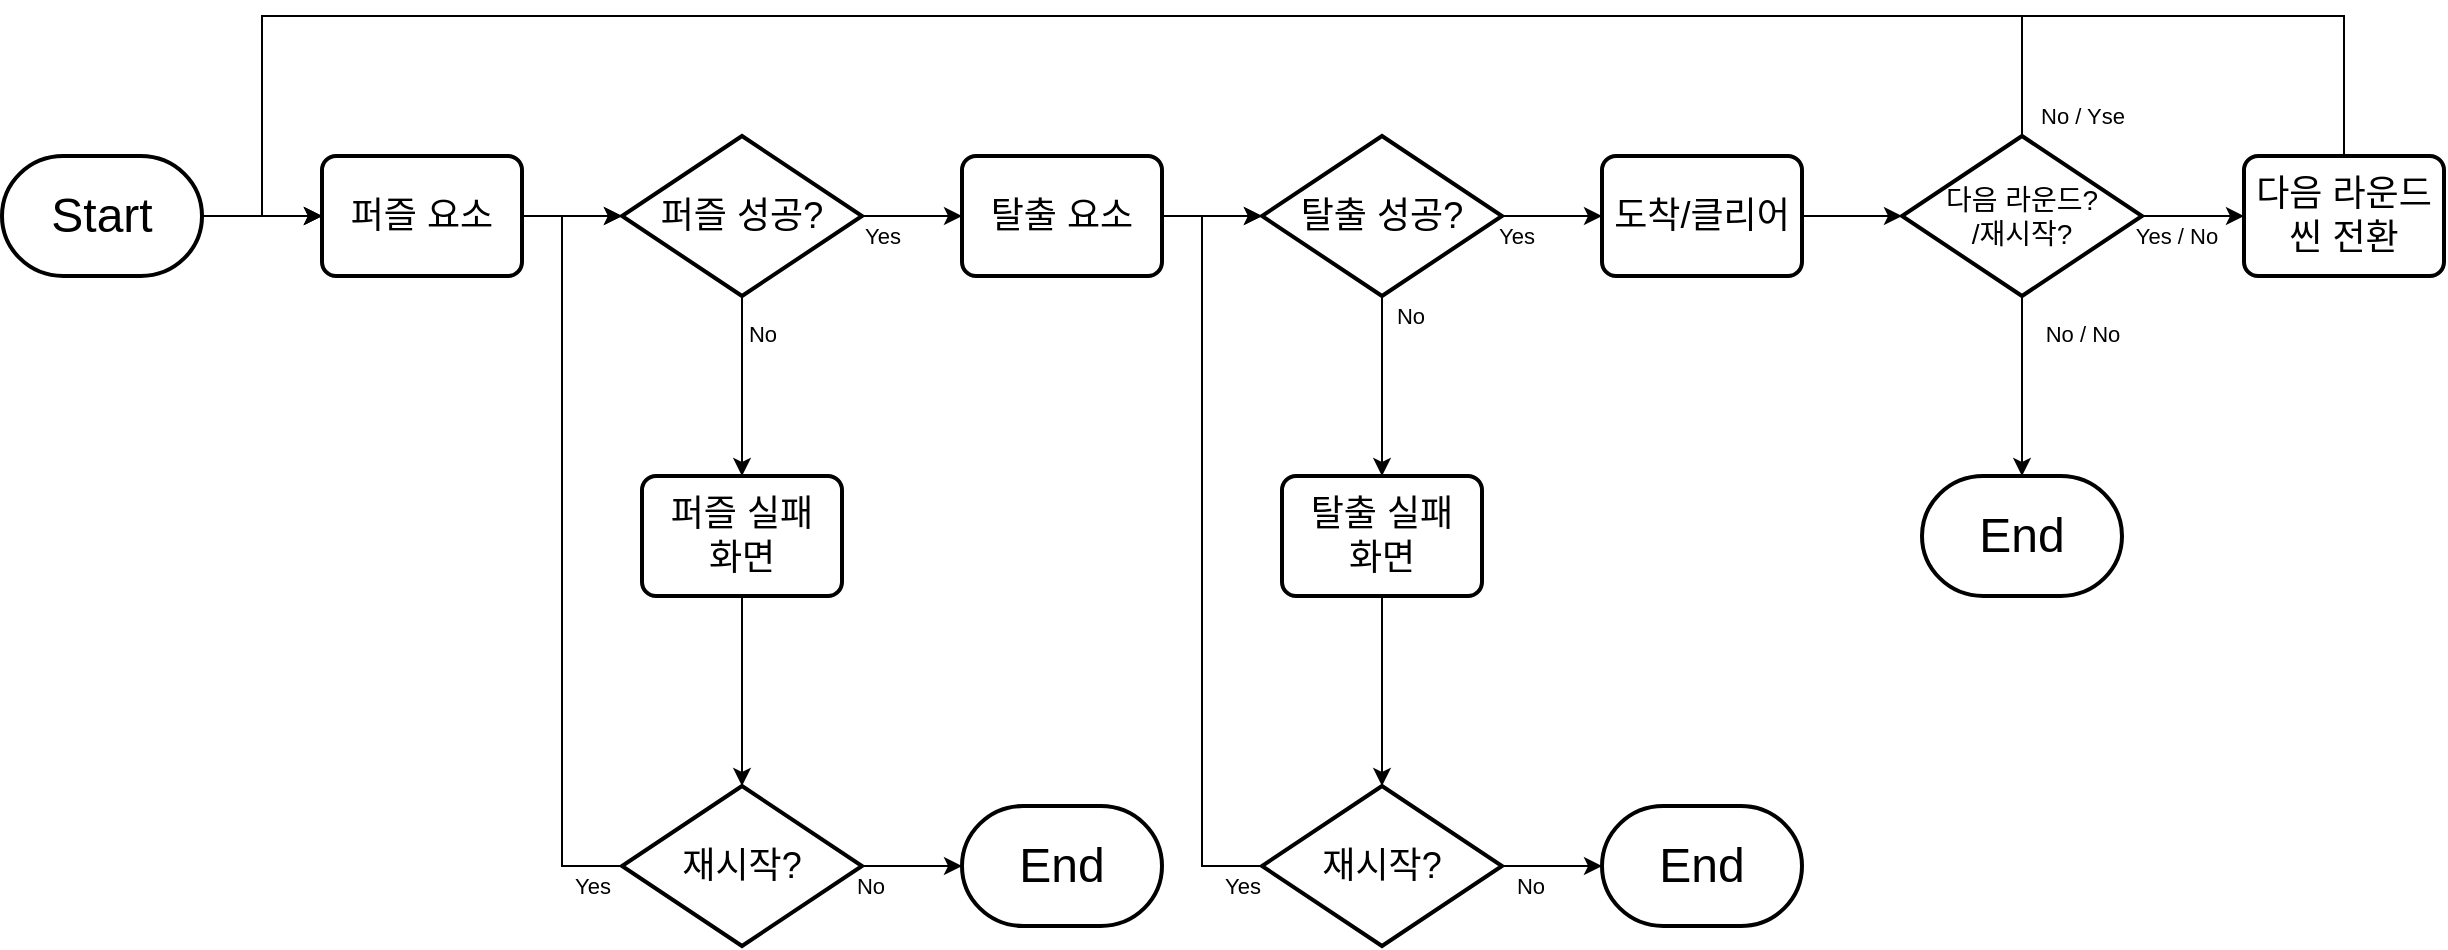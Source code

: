 <mxfile version="22.0.8" type="device">
  <diagram name="페이지-1" id="f0xu3ndBlFfivG4ofLga">
    <mxGraphModel dx="2074" dy="1110" grid="1" gridSize="10" guides="1" tooltips="1" connect="1" arrows="1" fold="1" page="1" pageScale="1" pageWidth="827" pageHeight="1169" math="0" shadow="0">
      <root>
        <mxCell id="0" />
        <mxCell id="1" parent="0" />
        <mxCell id="z-I2si_UCbEsqX-nrp_h-4" style="edgeStyle=orthogonalEdgeStyle;rounded=0;orthogonalLoop=1;jettySize=auto;html=1;exitX=1;exitY=0.5;exitDx=0;exitDy=0;exitPerimeter=0;entryX=0;entryY=0.5;entryDx=0;entryDy=0;" parent="1" source="z-I2si_UCbEsqX-nrp_h-1" target="z-I2si_UCbEsqX-nrp_h-2" edge="1">
          <mxGeometry relative="1" as="geometry" />
        </mxCell>
        <mxCell id="z-I2si_UCbEsqX-nrp_h-1" value="&lt;font style=&quot;font-size: 24px;&quot;&gt;Start&lt;/font&gt;" style="strokeWidth=2;html=1;shape=mxgraph.flowchart.terminator;whiteSpace=wrap;" parent="1" vertex="1">
          <mxGeometry x="70" y="270" width="100" height="60" as="geometry" />
        </mxCell>
        <mxCell id="z-I2si_UCbEsqX-nrp_h-2" value="&lt;font style=&quot;font-size: 18px;&quot;&gt;퍼즐 요소&lt;/font&gt;" style="rounded=1;whiteSpace=wrap;html=1;absoluteArcSize=1;arcSize=14;strokeWidth=2;" parent="1" vertex="1">
          <mxGeometry x="230" y="270" width="100" height="60" as="geometry" />
        </mxCell>
        <mxCell id="z-I2si_UCbEsqX-nrp_h-11" style="edgeStyle=orthogonalEdgeStyle;rounded=0;orthogonalLoop=1;jettySize=auto;html=1;exitX=1;exitY=0.5;exitDx=0;exitDy=0;exitPerimeter=0;entryX=0;entryY=0.5;entryDx=0;entryDy=0;" parent="1" source="z-I2si_UCbEsqX-nrp_h-3" target="z-I2si_UCbEsqX-nrp_h-6" edge="1">
          <mxGeometry relative="1" as="geometry" />
        </mxCell>
        <mxCell id="z-I2si_UCbEsqX-nrp_h-20" value="Yes" style="edgeLabel;html=1;align=center;verticalAlign=middle;resizable=0;points=[];" parent="z-I2si_UCbEsqX-nrp_h-11" vertex="1" connectable="0">
          <mxGeometry x="-0.7" y="-1" relative="1" as="geometry">
            <mxPoint x="2" y="9" as="offset" />
          </mxGeometry>
        </mxCell>
        <mxCell id="z-I2si_UCbEsqX-nrp_h-31" style="edgeStyle=orthogonalEdgeStyle;rounded=0;orthogonalLoop=1;jettySize=auto;html=1;exitX=0.5;exitY=1;exitDx=0;exitDy=0;exitPerimeter=0;entryX=0.5;entryY=0;entryDx=0;entryDy=0;" parent="1" source="z-I2si_UCbEsqX-nrp_h-3" target="z-I2si_UCbEsqX-nrp_h-26" edge="1">
          <mxGeometry relative="1" as="geometry" />
        </mxCell>
        <mxCell id="z-I2si_UCbEsqX-nrp_h-48" value="No" style="edgeLabel;html=1;align=center;verticalAlign=middle;resizable=0;points=[];" parent="z-I2si_UCbEsqX-nrp_h-31" vertex="1" connectable="0">
          <mxGeometry x="-0.56" y="-2" relative="1" as="geometry">
            <mxPoint x="12" y="-1" as="offset" />
          </mxGeometry>
        </mxCell>
        <mxCell id="z-I2si_UCbEsqX-nrp_h-3" value="&lt;font style=&quot;font-size: 18px;&quot;&gt;퍼즐 성공?&lt;/font&gt;" style="strokeWidth=2;html=1;shape=mxgraph.flowchart.decision;whiteSpace=wrap;" parent="1" vertex="1">
          <mxGeometry x="380" y="260" width="120" height="80" as="geometry" />
        </mxCell>
        <mxCell id="z-I2si_UCbEsqX-nrp_h-5" style="edgeStyle=orthogonalEdgeStyle;rounded=0;orthogonalLoop=1;jettySize=auto;html=1;exitX=1;exitY=0.5;exitDx=0;exitDy=0;entryX=0;entryY=0.5;entryDx=0;entryDy=0;entryPerimeter=0;" parent="1" source="z-I2si_UCbEsqX-nrp_h-2" target="z-I2si_UCbEsqX-nrp_h-3" edge="1">
          <mxGeometry relative="1" as="geometry" />
        </mxCell>
        <mxCell id="z-I2si_UCbEsqX-nrp_h-6" value="&lt;font style=&quot;font-size: 18px;&quot;&gt;탈출 요소&lt;/font&gt;" style="rounded=1;whiteSpace=wrap;html=1;absoluteArcSize=1;arcSize=14;strokeWidth=2;" parent="1" vertex="1">
          <mxGeometry x="550" y="270" width="100" height="60" as="geometry" />
        </mxCell>
        <mxCell id="z-I2si_UCbEsqX-nrp_h-13" style="edgeStyle=orthogonalEdgeStyle;rounded=0;orthogonalLoop=1;jettySize=auto;html=1;exitX=1;exitY=0.5;exitDx=0;exitDy=0;exitPerimeter=0;entryX=0;entryY=0.5;entryDx=0;entryDy=0;" parent="1" source="z-I2si_UCbEsqX-nrp_h-7" target="z-I2si_UCbEsqX-nrp_h-8" edge="1">
          <mxGeometry relative="1" as="geometry" />
        </mxCell>
        <mxCell id="z-I2si_UCbEsqX-nrp_h-33" style="edgeStyle=orthogonalEdgeStyle;rounded=0;orthogonalLoop=1;jettySize=auto;html=1;exitX=0.5;exitY=1;exitDx=0;exitDy=0;exitPerimeter=0;entryX=0.5;entryY=0;entryDx=0;entryDy=0;" parent="1" source="z-I2si_UCbEsqX-nrp_h-7" target="z-I2si_UCbEsqX-nrp_h-27" edge="1">
          <mxGeometry relative="1" as="geometry" />
        </mxCell>
        <mxCell id="z-I2si_UCbEsqX-nrp_h-7" value="&lt;font style=&quot;font-size: 18px;&quot;&gt;탈출 성공?&lt;/font&gt;" style="strokeWidth=2;html=1;shape=mxgraph.flowchart.decision;whiteSpace=wrap;" parent="1" vertex="1">
          <mxGeometry x="700" y="260" width="120" height="80" as="geometry" />
        </mxCell>
        <mxCell id="z-I2si_UCbEsqX-nrp_h-8" value="&lt;font style=&quot;font-size: 18px;&quot;&gt;도착/클리어&lt;/font&gt;" style="rounded=1;whiteSpace=wrap;html=1;absoluteArcSize=1;arcSize=14;strokeWidth=2;" parent="1" vertex="1">
          <mxGeometry x="870" y="270" width="100" height="60" as="geometry" />
        </mxCell>
        <mxCell id="z-I2si_UCbEsqX-nrp_h-15" style="edgeStyle=orthogonalEdgeStyle;rounded=0;orthogonalLoop=1;jettySize=auto;html=1;exitX=1;exitY=0.5;exitDx=0;exitDy=0;exitPerimeter=0;entryX=0;entryY=0.5;entryDx=0;entryDy=0;" parent="1" source="z-I2si_UCbEsqX-nrp_h-9" target="z-I2si_UCbEsqX-nrp_h-10" edge="1">
          <mxGeometry relative="1" as="geometry" />
        </mxCell>
        <mxCell id="z-I2si_UCbEsqX-nrp_h-56" value="Yes / No" style="edgeLabel;html=1;align=center;verticalAlign=middle;resizable=0;points=[];" parent="z-I2si_UCbEsqX-nrp_h-15" vertex="1" connectable="0">
          <mxGeometry x="-0.333" y="-4" relative="1" as="geometry">
            <mxPoint y="6" as="offset" />
          </mxGeometry>
        </mxCell>
        <mxCell id="z-I2si_UCbEsqX-nrp_h-37" style="edgeStyle=orthogonalEdgeStyle;rounded=0;orthogonalLoop=1;jettySize=auto;html=1;exitX=0.5;exitY=0;exitDx=0;exitDy=0;exitPerimeter=0;entryX=0;entryY=0.5;entryDx=0;entryDy=0;" parent="1" source="z-I2si_UCbEsqX-nrp_h-9" target="z-I2si_UCbEsqX-nrp_h-2" edge="1">
          <mxGeometry relative="1" as="geometry">
            <Array as="points">
              <mxPoint x="1080" y="200" />
              <mxPoint x="200" y="200" />
              <mxPoint x="200" y="300" />
            </Array>
          </mxGeometry>
        </mxCell>
        <mxCell id="z-I2si_UCbEsqX-nrp_h-57" value="No / Yse" style="edgeLabel;html=1;align=center;verticalAlign=middle;resizable=0;points=[];" parent="z-I2si_UCbEsqX-nrp_h-37" vertex="1" connectable="0">
          <mxGeometry x="-0.973" y="-4" relative="1" as="geometry">
            <mxPoint x="26" y="4" as="offset" />
          </mxGeometry>
        </mxCell>
        <mxCell id="z-I2si_UCbEsqX-nrp_h-9" value="&lt;font style=&quot;font-size: 14px;&quot;&gt;다음 라운드?&lt;br&gt;/재시작?&lt;/font&gt;" style="strokeWidth=2;html=1;shape=mxgraph.flowchart.decision;whiteSpace=wrap;" parent="1" vertex="1">
          <mxGeometry x="1020" y="260" width="120" height="80" as="geometry" />
        </mxCell>
        <mxCell id="z-I2si_UCbEsqX-nrp_h-36" style="edgeStyle=orthogonalEdgeStyle;rounded=0;orthogonalLoop=1;jettySize=auto;html=1;exitX=0.5;exitY=0;exitDx=0;exitDy=0;entryX=0;entryY=0.5;entryDx=0;entryDy=0;" parent="1" source="z-I2si_UCbEsqX-nrp_h-10" target="z-I2si_UCbEsqX-nrp_h-2" edge="1">
          <mxGeometry relative="1" as="geometry">
            <Array as="points">
              <mxPoint x="1241" y="200" />
              <mxPoint x="200" y="200" />
              <mxPoint x="200" y="300" />
            </Array>
          </mxGeometry>
        </mxCell>
        <mxCell id="z-I2si_UCbEsqX-nrp_h-10" value="&lt;font style=&quot;font-size: 18px;&quot;&gt;다음 라운드&lt;br&gt;씬 전환&lt;/font&gt;" style="rounded=1;whiteSpace=wrap;html=1;absoluteArcSize=1;arcSize=14;strokeWidth=2;" parent="1" vertex="1">
          <mxGeometry x="1191" y="270" width="100" height="60" as="geometry" />
        </mxCell>
        <mxCell id="z-I2si_UCbEsqX-nrp_h-12" style="edgeStyle=orthogonalEdgeStyle;rounded=0;orthogonalLoop=1;jettySize=auto;html=1;exitX=1;exitY=0.5;exitDx=0;exitDy=0;entryX=0;entryY=0.5;entryDx=0;entryDy=0;entryPerimeter=0;" parent="1" source="z-I2si_UCbEsqX-nrp_h-6" target="z-I2si_UCbEsqX-nrp_h-7" edge="1">
          <mxGeometry relative="1" as="geometry" />
        </mxCell>
        <mxCell id="z-I2si_UCbEsqX-nrp_h-14" style="edgeStyle=orthogonalEdgeStyle;rounded=0;orthogonalLoop=1;jettySize=auto;html=1;exitX=1;exitY=0.5;exitDx=0;exitDy=0;entryX=0;entryY=0.5;entryDx=0;entryDy=0;entryPerimeter=0;" parent="1" source="z-I2si_UCbEsqX-nrp_h-8" target="z-I2si_UCbEsqX-nrp_h-9" edge="1">
          <mxGeometry relative="1" as="geometry" />
        </mxCell>
        <mxCell id="z-I2si_UCbEsqX-nrp_h-23" value="Yes" style="edgeLabel;html=1;align=center;verticalAlign=middle;resizable=0;points=[];" parent="1" vertex="1" connectable="0">
          <mxGeometry x="827" y="310" as="geometry" />
        </mxCell>
        <mxCell id="z-I2si_UCbEsqX-nrp_h-26" value="&lt;font style=&quot;font-size: 18px;&quot;&gt;퍼즐 실패&lt;br&gt;화면&lt;/font&gt;" style="rounded=1;whiteSpace=wrap;html=1;absoluteArcSize=1;arcSize=14;strokeWidth=2;" parent="1" vertex="1">
          <mxGeometry x="390" y="430" width="100" height="60" as="geometry" />
        </mxCell>
        <mxCell id="z-I2si_UCbEsqX-nrp_h-27" value="&lt;font style=&quot;font-size: 18px;&quot;&gt;탈출 실패&lt;br&gt;화면&lt;/font&gt;" style="rounded=1;whiteSpace=wrap;html=1;absoluteArcSize=1;arcSize=14;strokeWidth=2;" parent="1" vertex="1">
          <mxGeometry x="710" y="430" width="100" height="60" as="geometry" />
        </mxCell>
        <mxCell id="z-I2si_UCbEsqX-nrp_h-28" value="&lt;font style=&quot;font-size: 24px;&quot;&gt;End&lt;/font&gt;" style="strokeWidth=2;html=1;shape=mxgraph.flowchart.terminator;whiteSpace=wrap;" parent="1" vertex="1">
          <mxGeometry x="1030" y="430" width="100" height="60" as="geometry" />
        </mxCell>
        <mxCell id="z-I2si_UCbEsqX-nrp_h-29" value="&lt;font style=&quot;font-size: 18px;&quot;&gt;재시작?&lt;/font&gt;" style="strokeWidth=2;html=1;shape=mxgraph.flowchart.decision;whiteSpace=wrap;" parent="1" vertex="1">
          <mxGeometry x="380" y="585" width="120" height="80" as="geometry" />
        </mxCell>
        <mxCell id="z-I2si_UCbEsqX-nrp_h-30" value="&lt;font style=&quot;font-size: 18px;&quot;&gt;재시작?&lt;/font&gt;" style="strokeWidth=2;html=1;shape=mxgraph.flowchart.decision;whiteSpace=wrap;" parent="1" vertex="1">
          <mxGeometry x="700" y="585" width="120" height="80" as="geometry" />
        </mxCell>
        <mxCell id="z-I2si_UCbEsqX-nrp_h-32" style="edgeStyle=orthogonalEdgeStyle;rounded=0;orthogonalLoop=1;jettySize=auto;html=1;exitX=0.5;exitY=1;exitDx=0;exitDy=0;entryX=0.5;entryY=0;entryDx=0;entryDy=0;entryPerimeter=0;" parent="1" source="z-I2si_UCbEsqX-nrp_h-26" target="z-I2si_UCbEsqX-nrp_h-29" edge="1">
          <mxGeometry relative="1" as="geometry" />
        </mxCell>
        <mxCell id="z-I2si_UCbEsqX-nrp_h-34" style="edgeStyle=orthogonalEdgeStyle;rounded=0;orthogonalLoop=1;jettySize=auto;html=1;exitX=0.5;exitY=1;exitDx=0;exitDy=0;entryX=0.5;entryY=0;entryDx=0;entryDy=0;entryPerimeter=0;" parent="1" source="z-I2si_UCbEsqX-nrp_h-27" target="z-I2si_UCbEsqX-nrp_h-30" edge="1">
          <mxGeometry relative="1" as="geometry" />
        </mxCell>
        <mxCell id="z-I2si_UCbEsqX-nrp_h-38" style="edgeStyle=orthogonalEdgeStyle;rounded=0;orthogonalLoop=1;jettySize=auto;html=1;exitX=0.5;exitY=1;exitDx=0;exitDy=0;exitPerimeter=0;entryX=0.5;entryY=0;entryDx=0;entryDy=0;entryPerimeter=0;" parent="1" source="z-I2si_UCbEsqX-nrp_h-9" target="z-I2si_UCbEsqX-nrp_h-28" edge="1">
          <mxGeometry relative="1" as="geometry" />
        </mxCell>
        <mxCell id="z-I2si_UCbEsqX-nrp_h-54" value="No / No" style="edgeLabel;html=1;align=center;verticalAlign=middle;resizable=0;points=[];" parent="z-I2si_UCbEsqX-nrp_h-38" vertex="1" connectable="0">
          <mxGeometry x="-0.56" y="-2" relative="1" as="geometry">
            <mxPoint x="32" y="-1" as="offset" />
          </mxGeometry>
        </mxCell>
        <mxCell id="z-I2si_UCbEsqX-nrp_h-40" style="edgeStyle=orthogonalEdgeStyle;rounded=0;orthogonalLoop=1;jettySize=auto;html=1;exitX=0;exitY=0.5;exitDx=0;exitDy=0;exitPerimeter=0;entryX=0;entryY=0.5;entryDx=0;entryDy=0;entryPerimeter=0;" parent="1" source="z-I2si_UCbEsqX-nrp_h-29" target="z-I2si_UCbEsqX-nrp_h-3" edge="1">
          <mxGeometry relative="1" as="geometry">
            <Array as="points">
              <mxPoint x="350" y="625" />
              <mxPoint x="350" y="300" />
            </Array>
          </mxGeometry>
        </mxCell>
        <mxCell id="z-I2si_UCbEsqX-nrp_h-46" value="Yes" style="edgeLabel;html=1;align=center;verticalAlign=middle;resizable=0;points=[];" parent="z-I2si_UCbEsqX-nrp_h-40" vertex="1" connectable="0">
          <mxGeometry x="-0.92" y="-3" relative="1" as="geometry">
            <mxPoint y="13" as="offset" />
          </mxGeometry>
        </mxCell>
        <mxCell id="z-I2si_UCbEsqX-nrp_h-41" style="edgeStyle=orthogonalEdgeStyle;rounded=0;orthogonalLoop=1;jettySize=auto;html=1;exitX=0;exitY=0.5;exitDx=0;exitDy=0;exitPerimeter=0;entryX=0;entryY=0.5;entryDx=0;entryDy=0;entryPerimeter=0;" parent="1" source="z-I2si_UCbEsqX-nrp_h-30" target="z-I2si_UCbEsqX-nrp_h-7" edge="1">
          <mxGeometry relative="1" as="geometry">
            <Array as="points">
              <mxPoint x="670" y="625" />
              <mxPoint x="670" y="300" />
            </Array>
          </mxGeometry>
        </mxCell>
        <mxCell id="z-I2si_UCbEsqX-nrp_h-42" value="&lt;font style=&quot;font-size: 24px;&quot;&gt;End&lt;/font&gt;" style="strokeWidth=2;html=1;shape=mxgraph.flowchart.terminator;whiteSpace=wrap;" parent="1" vertex="1">
          <mxGeometry x="550" y="595" width="100" height="60" as="geometry" />
        </mxCell>
        <mxCell id="z-I2si_UCbEsqX-nrp_h-43" value="&lt;font style=&quot;font-size: 24px;&quot;&gt;End&lt;/font&gt;" style="strokeWidth=2;html=1;shape=mxgraph.flowchart.terminator;whiteSpace=wrap;" parent="1" vertex="1">
          <mxGeometry x="870" y="595" width="100" height="60" as="geometry" />
        </mxCell>
        <mxCell id="z-I2si_UCbEsqX-nrp_h-44" style="edgeStyle=orthogonalEdgeStyle;rounded=0;orthogonalLoop=1;jettySize=auto;html=1;exitX=1;exitY=0.5;exitDx=0;exitDy=0;exitPerimeter=0;entryX=0;entryY=0.5;entryDx=0;entryDy=0;entryPerimeter=0;" parent="1" source="z-I2si_UCbEsqX-nrp_h-30" target="z-I2si_UCbEsqX-nrp_h-43" edge="1">
          <mxGeometry relative="1" as="geometry" />
        </mxCell>
        <mxCell id="z-I2si_UCbEsqX-nrp_h-45" style="edgeStyle=orthogonalEdgeStyle;rounded=0;orthogonalLoop=1;jettySize=auto;html=1;exitX=1;exitY=0.5;exitDx=0;exitDy=0;exitPerimeter=0;entryX=0;entryY=0.5;entryDx=0;entryDy=0;entryPerimeter=0;" parent="1" source="z-I2si_UCbEsqX-nrp_h-29" target="z-I2si_UCbEsqX-nrp_h-42" edge="1">
          <mxGeometry relative="1" as="geometry" />
        </mxCell>
        <mxCell id="z-I2si_UCbEsqX-nrp_h-47" value="Yes" style="edgeLabel;html=1;align=center;verticalAlign=middle;resizable=0;points=[];" parent="1" vertex="1" connectable="0">
          <mxGeometry x="690" y="635" as="geometry" />
        </mxCell>
        <mxCell id="z-I2si_UCbEsqX-nrp_h-49" value="No" style="edgeLabel;html=1;align=center;verticalAlign=middle;resizable=0;points=[];" parent="1" vertex="1" connectable="0">
          <mxGeometry x="510" y="635" as="geometry">
            <mxPoint x="-6" as="offset" />
          </mxGeometry>
        </mxCell>
        <mxCell id="z-I2si_UCbEsqX-nrp_h-50" value="No" style="edgeLabel;html=1;align=center;verticalAlign=middle;resizable=0;points=[];" parent="1" vertex="1" connectable="0">
          <mxGeometry x="840" y="635" as="geometry">
            <mxPoint x="-6" as="offset" />
          </mxGeometry>
        </mxCell>
        <mxCell id="z-I2si_UCbEsqX-nrp_h-51" value="No" style="edgeLabel;html=1;align=center;verticalAlign=middle;resizable=0;points=[];" parent="1" vertex="1" connectable="0">
          <mxGeometry x="780" y="350" as="geometry">
            <mxPoint x="-6" as="offset" />
          </mxGeometry>
        </mxCell>
      </root>
    </mxGraphModel>
  </diagram>
</mxfile>
